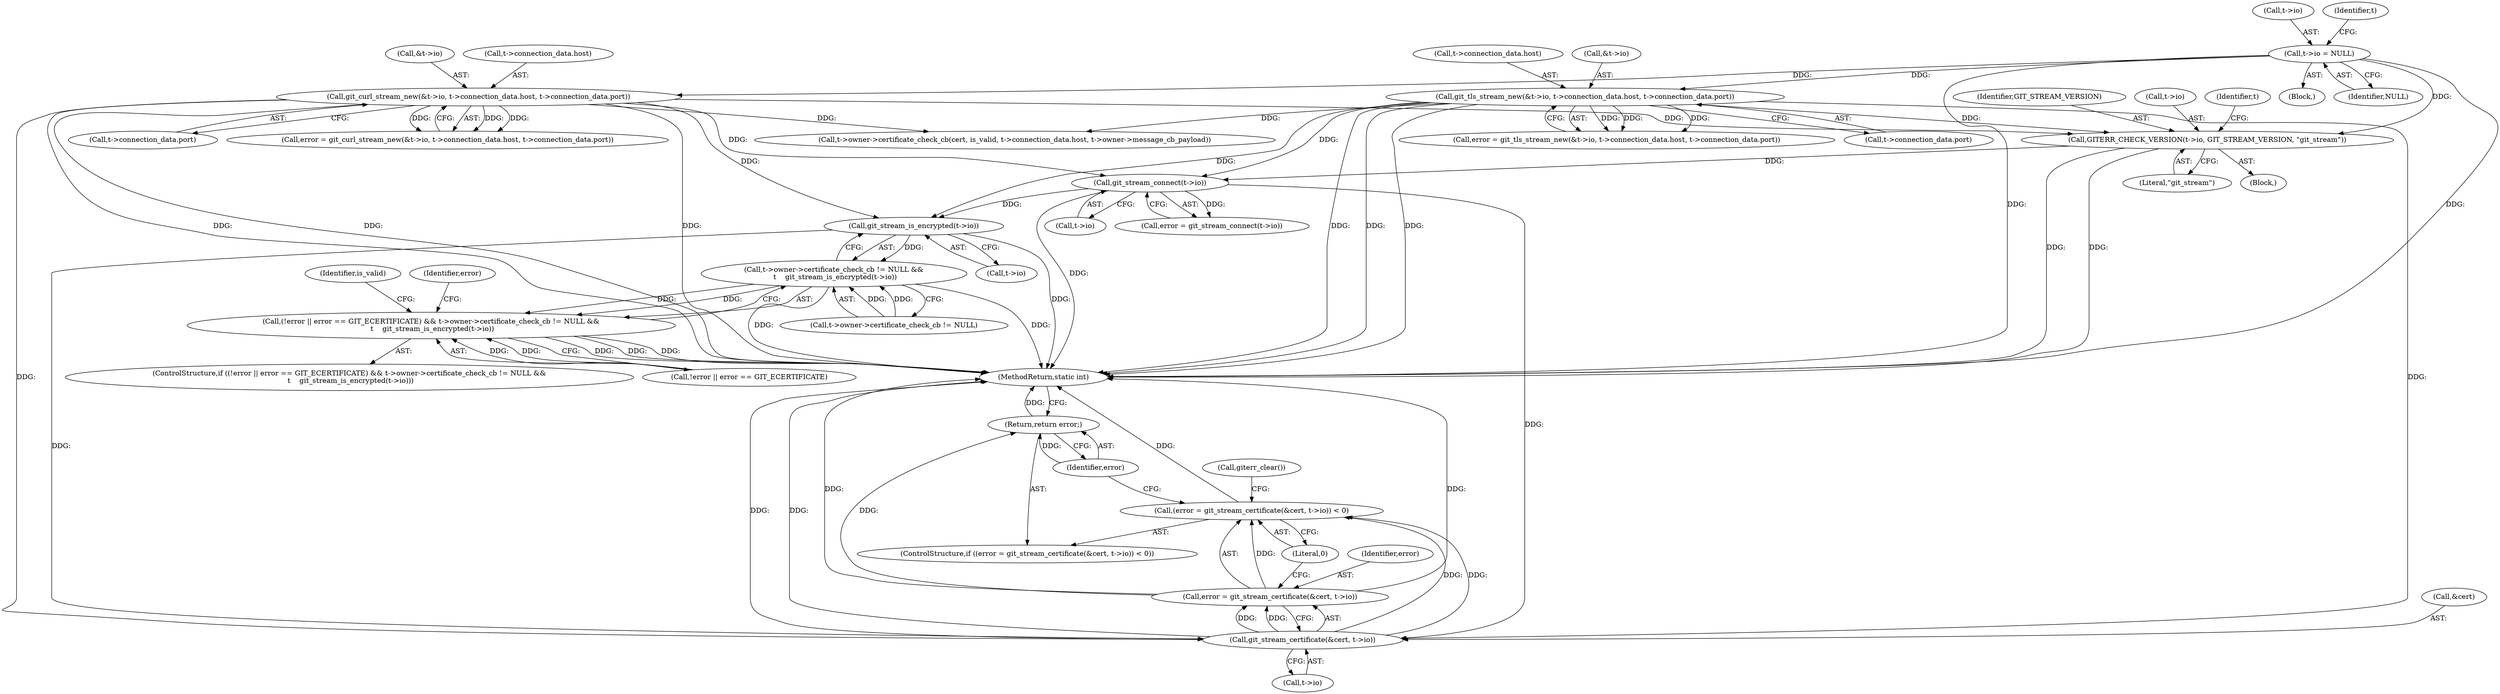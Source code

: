digraph "0_libgit2_9a64e62f0f20c9cf9b2e1609f037060eb2d8eb22@API" {
"1000222" [label="(Call,git_stream_is_encrypted(t->io))"];
"1000171" [label="(Call,git_curl_stream_new(&t->io, t->connection_data.host, t->connection_data.port))"];
"1000133" [label="(Call,t->io = NULL)"];
"1000202" [label="(Call,git_stream_connect(t->io))"];
"1000152" [label="(Call,git_tls_stream_new(&t->io, t->connection_data.host, t->connection_data.port))"];
"1000192" [label="(Call,GITERR_CHECK_VERSION(t->io, GIT_STREAM_VERSION, \"git_stream\"))"];
"1000214" [label="(Call,t->owner->certificate_check_cb != NULL &&\n \t    git_stream_is_encrypted(t->io))"];
"1000207" [label="(Call,(!error || error == GIT_ECERTIFICATE) && t->owner->certificate_check_cb != NULL &&\n \t    git_stream_is_encrypted(t->io))"];
"1000238" [label="(Call,git_stream_certificate(&cert, t->io))"];
"1000235" [label="(Call,(error = git_stream_certificate(&cert, t->io)) < 0)"];
"1000236" [label="(Call,error = git_stream_certificate(&cert, t->io))"];
"1000245" [label="(Return,return error;)"];
"1000133" [label="(Call,t->io = NULL)"];
"1000124" [label="(Block,)"];
"1000241" [label="(Call,t->io)"];
"1000192" [label="(Call,GITERR_CHECK_VERSION(t->io, GIT_STREAM_VERSION, \"git_stream\"))"];
"1000289" [label="(MethodReturn,static int)"];
"1000239" [label="(Call,&cert)"];
"1000137" [label="(Identifier,NULL)"];
"1000150" [label="(Call,error = git_tls_stream_new(&t->io, t->connection_data.host, t->connection_data.port))"];
"1000200" [label="(Call,error = git_stream_connect(t->io))"];
"1000134" [label="(Call,t->io)"];
"1000203" [label="(Call,t->io)"];
"1000152" [label="(Call,git_tls_stream_new(&t->io, t->connection_data.host, t->connection_data.port))"];
"1000247" [label="(Call,giterr_clear())"];
"1000230" [label="(Identifier,is_valid)"];
"1000140" [label="(Identifier,t)"];
"1000162" [label="(Call,t->connection_data.port)"];
"1000250" [label="(Call,t->owner->certificate_check_cb(cert, is_valid, t->connection_data.host, t->owner->message_cb_payload))"];
"1000171" [label="(Call,git_curl_stream_new(&t->io, t->connection_data.host, t->connection_data.port))"];
"1000234" [label="(ControlStructure,if ((error = git_stream_certificate(&cert, t->io)) < 0))"];
"1000214" [label="(Call,t->owner->certificate_check_cb != NULL &&\n \t    git_stream_is_encrypted(t->io))"];
"1000157" [label="(Call,t->connection_data.host)"];
"1000197" [label="(Literal,\"git_stream\")"];
"1000207" [label="(Call,(!error || error == GIT_ECERTIFICATE) && t->owner->certificate_check_cb != NULL &&\n \t    git_stream_is_encrypted(t->io))"];
"1000236" [label="(Call,error = git_stream_certificate(&cert, t->io))"];
"1000244" [label="(Literal,0)"];
"1000176" [label="(Call,t->connection_data.host)"];
"1000235" [label="(Call,(error = git_stream_certificate(&cert, t->io)) < 0)"];
"1000245" [label="(Return,return error;)"];
"1000215" [label="(Call,t->owner->certificate_check_cb != NULL)"];
"1000237" [label="(Identifier,error)"];
"1000206" [label="(ControlStructure,if ((!error || error == GIT_ECERTIFICATE) && t->owner->certificate_check_cb != NULL &&\n \t    git_stream_is_encrypted(t->io)))"];
"1000196" [label="(Identifier,GIT_STREAM_VERSION)"];
"1000102" [label="(Block,)"];
"1000238" [label="(Call,git_stream_certificate(&cert, t->io))"];
"1000153" [label="(Call,&t->io)"];
"1000223" [label="(Call,t->io)"];
"1000208" [label="(Call,!error || error == GIT_ECERTIFICATE)"];
"1000172" [label="(Call,&t->io)"];
"1000278" [label="(Identifier,error)"];
"1000246" [label="(Identifier,error)"];
"1000202" [label="(Call,git_stream_connect(t->io))"];
"1000222" [label="(Call,git_stream_is_encrypted(t->io))"];
"1000181" [label="(Call,t->connection_data.port)"];
"1000193" [label="(Call,t->io)"];
"1000199" [label="(Identifier,t)"];
"1000169" [label="(Call,error = git_curl_stream_new(&t->io, t->connection_data.host, t->connection_data.port))"];
"1000222" -> "1000214"  [label="AST: "];
"1000222" -> "1000223"  [label="CFG: "];
"1000223" -> "1000222"  [label="AST: "];
"1000214" -> "1000222"  [label="CFG: "];
"1000222" -> "1000289"  [label="DDG: "];
"1000222" -> "1000214"  [label="DDG: "];
"1000171" -> "1000222"  [label="DDG: "];
"1000202" -> "1000222"  [label="DDG: "];
"1000152" -> "1000222"  [label="DDG: "];
"1000222" -> "1000238"  [label="DDG: "];
"1000171" -> "1000169"  [label="AST: "];
"1000171" -> "1000181"  [label="CFG: "];
"1000172" -> "1000171"  [label="AST: "];
"1000176" -> "1000171"  [label="AST: "];
"1000181" -> "1000171"  [label="AST: "];
"1000169" -> "1000171"  [label="CFG: "];
"1000171" -> "1000289"  [label="DDG: "];
"1000171" -> "1000289"  [label="DDG: "];
"1000171" -> "1000289"  [label="DDG: "];
"1000171" -> "1000169"  [label="DDG: "];
"1000171" -> "1000169"  [label="DDG: "];
"1000171" -> "1000169"  [label="DDG: "];
"1000133" -> "1000171"  [label="DDG: "];
"1000171" -> "1000192"  [label="DDG: "];
"1000171" -> "1000202"  [label="DDG: "];
"1000171" -> "1000238"  [label="DDG: "];
"1000171" -> "1000250"  [label="DDG: "];
"1000133" -> "1000124"  [label="AST: "];
"1000133" -> "1000137"  [label="CFG: "];
"1000134" -> "1000133"  [label="AST: "];
"1000137" -> "1000133"  [label="AST: "];
"1000140" -> "1000133"  [label="CFG: "];
"1000133" -> "1000289"  [label="DDG: "];
"1000133" -> "1000289"  [label="DDG: "];
"1000133" -> "1000152"  [label="DDG: "];
"1000133" -> "1000192"  [label="DDG: "];
"1000202" -> "1000200"  [label="AST: "];
"1000202" -> "1000203"  [label="CFG: "];
"1000203" -> "1000202"  [label="AST: "];
"1000200" -> "1000202"  [label="CFG: "];
"1000202" -> "1000289"  [label="DDG: "];
"1000202" -> "1000200"  [label="DDG: "];
"1000152" -> "1000202"  [label="DDG: "];
"1000192" -> "1000202"  [label="DDG: "];
"1000202" -> "1000238"  [label="DDG: "];
"1000152" -> "1000150"  [label="AST: "];
"1000152" -> "1000162"  [label="CFG: "];
"1000153" -> "1000152"  [label="AST: "];
"1000157" -> "1000152"  [label="AST: "];
"1000162" -> "1000152"  [label="AST: "];
"1000150" -> "1000152"  [label="CFG: "];
"1000152" -> "1000289"  [label="DDG: "];
"1000152" -> "1000289"  [label="DDG: "];
"1000152" -> "1000289"  [label="DDG: "];
"1000152" -> "1000150"  [label="DDG: "];
"1000152" -> "1000150"  [label="DDG: "];
"1000152" -> "1000150"  [label="DDG: "];
"1000152" -> "1000192"  [label="DDG: "];
"1000152" -> "1000238"  [label="DDG: "];
"1000152" -> "1000250"  [label="DDG: "];
"1000192" -> "1000102"  [label="AST: "];
"1000192" -> "1000197"  [label="CFG: "];
"1000193" -> "1000192"  [label="AST: "];
"1000196" -> "1000192"  [label="AST: "];
"1000197" -> "1000192"  [label="AST: "];
"1000199" -> "1000192"  [label="CFG: "];
"1000192" -> "1000289"  [label="DDG: "];
"1000192" -> "1000289"  [label="DDG: "];
"1000214" -> "1000207"  [label="AST: "];
"1000214" -> "1000215"  [label="CFG: "];
"1000215" -> "1000214"  [label="AST: "];
"1000207" -> "1000214"  [label="CFG: "];
"1000214" -> "1000289"  [label="DDG: "];
"1000214" -> "1000289"  [label="DDG: "];
"1000214" -> "1000207"  [label="DDG: "];
"1000214" -> "1000207"  [label="DDG: "];
"1000215" -> "1000214"  [label="DDG: "];
"1000215" -> "1000214"  [label="DDG: "];
"1000207" -> "1000206"  [label="AST: "];
"1000207" -> "1000208"  [label="CFG: "];
"1000208" -> "1000207"  [label="AST: "];
"1000230" -> "1000207"  [label="CFG: "];
"1000278" -> "1000207"  [label="CFG: "];
"1000207" -> "1000289"  [label="DDG: "];
"1000207" -> "1000289"  [label="DDG: "];
"1000207" -> "1000289"  [label="DDG: "];
"1000208" -> "1000207"  [label="DDG: "];
"1000208" -> "1000207"  [label="DDG: "];
"1000238" -> "1000236"  [label="AST: "];
"1000238" -> "1000241"  [label="CFG: "];
"1000239" -> "1000238"  [label="AST: "];
"1000241" -> "1000238"  [label="AST: "];
"1000236" -> "1000238"  [label="CFG: "];
"1000238" -> "1000289"  [label="DDG: "];
"1000238" -> "1000289"  [label="DDG: "];
"1000238" -> "1000235"  [label="DDG: "];
"1000238" -> "1000235"  [label="DDG: "];
"1000238" -> "1000236"  [label="DDG: "];
"1000238" -> "1000236"  [label="DDG: "];
"1000235" -> "1000234"  [label="AST: "];
"1000235" -> "1000244"  [label="CFG: "];
"1000236" -> "1000235"  [label="AST: "];
"1000244" -> "1000235"  [label="AST: "];
"1000246" -> "1000235"  [label="CFG: "];
"1000247" -> "1000235"  [label="CFG: "];
"1000235" -> "1000289"  [label="DDG: "];
"1000236" -> "1000235"  [label="DDG: "];
"1000237" -> "1000236"  [label="AST: "];
"1000244" -> "1000236"  [label="CFG: "];
"1000236" -> "1000289"  [label="DDG: "];
"1000236" -> "1000289"  [label="DDG: "];
"1000236" -> "1000245"  [label="DDG: "];
"1000245" -> "1000234"  [label="AST: "];
"1000245" -> "1000246"  [label="CFG: "];
"1000246" -> "1000245"  [label="AST: "];
"1000289" -> "1000245"  [label="CFG: "];
"1000245" -> "1000289"  [label="DDG: "];
"1000246" -> "1000245"  [label="DDG: "];
}
